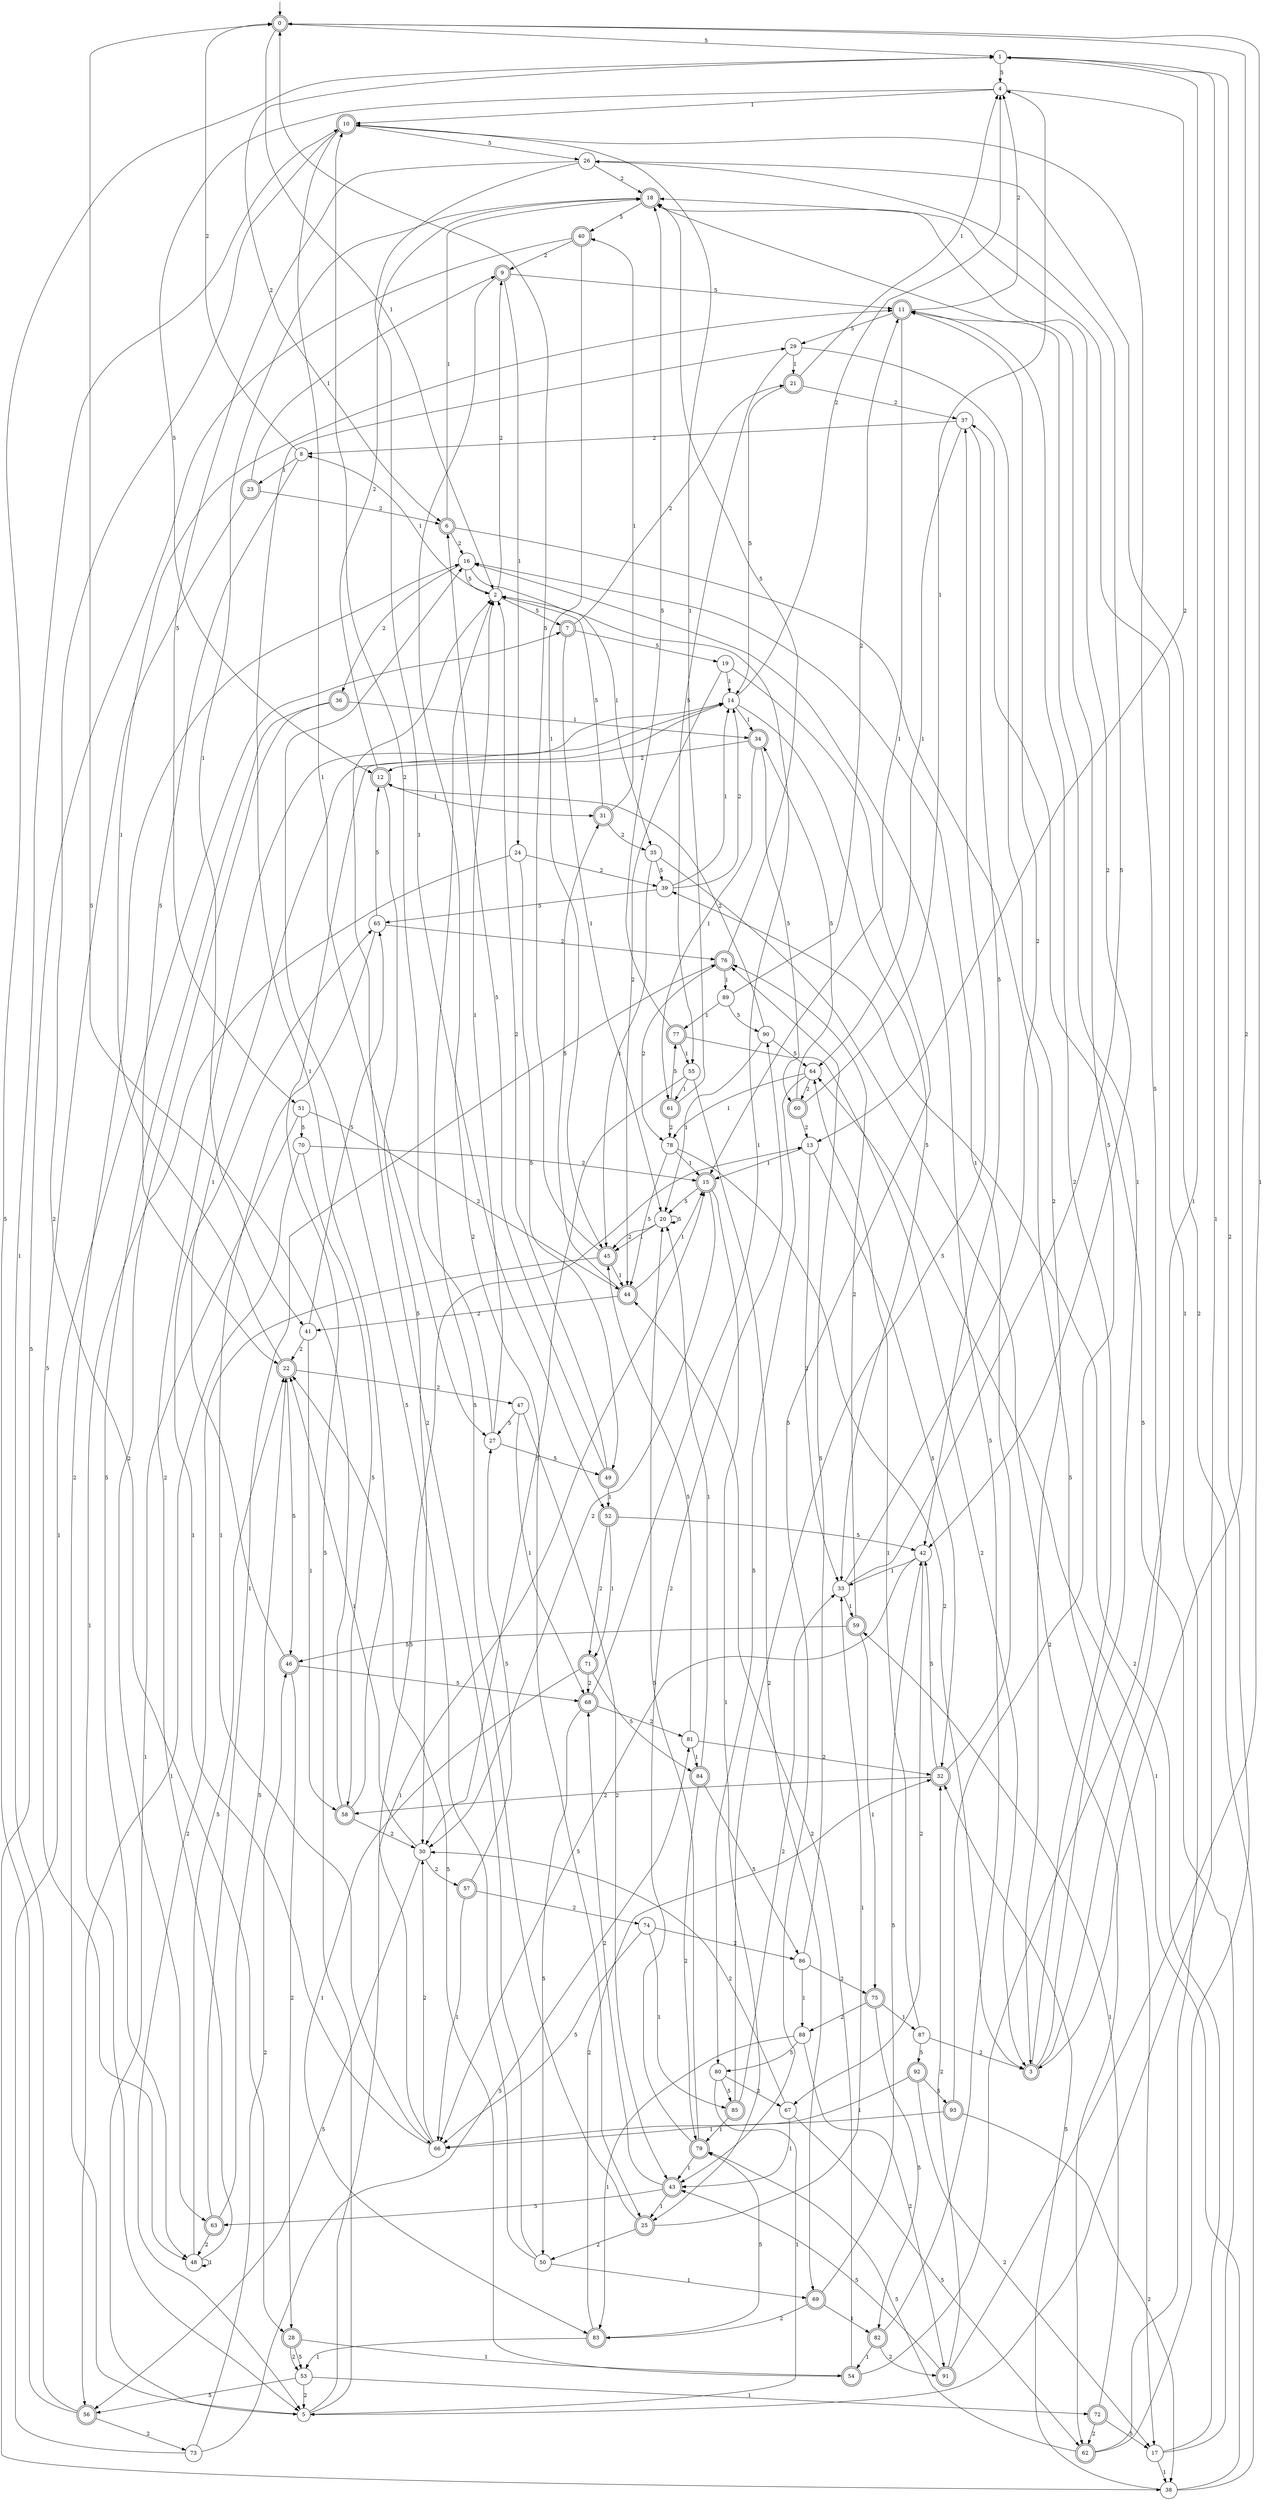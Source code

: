 digraph g {

	s0 [shape="doublecircle" label="0"];
	s1 [shape="circle" label="1"];
	s2 [shape="circle" label="2"];
	s3 [shape="doublecircle" label="3"];
	s4 [shape="circle" label="4"];
	s5 [shape="circle" label="5"];
	s6 [shape="doublecircle" label="6"];
	s7 [shape="doublecircle" label="7"];
	s8 [shape="circle" label="8"];
	s9 [shape="doublecircle" label="9"];
	s10 [shape="doublecircle" label="10"];
	s11 [shape="doublecircle" label="11"];
	s12 [shape="doublecircle" label="12"];
	s13 [shape="circle" label="13"];
	s14 [shape="circle" label="14"];
	s15 [shape="doublecircle" label="15"];
	s16 [shape="circle" label="16"];
	s17 [shape="circle" label="17"];
	s18 [shape="doublecircle" label="18"];
	s19 [shape="circle" label="19"];
	s20 [shape="circle" label="20"];
	s21 [shape="doublecircle" label="21"];
	s22 [shape="doublecircle" label="22"];
	s23 [shape="doublecircle" label="23"];
	s24 [shape="circle" label="24"];
	s25 [shape="doublecircle" label="25"];
	s26 [shape="circle" label="26"];
	s27 [shape="circle" label="27"];
	s28 [shape="doublecircle" label="28"];
	s29 [shape="circle" label="29"];
	s30 [shape="circle" label="30"];
	s31 [shape="doublecircle" label="31"];
	s32 [shape="doublecircle" label="32"];
	s33 [shape="circle" label="33"];
	s34 [shape="doublecircle" label="34"];
	s35 [shape="circle" label="35"];
	s36 [shape="doublecircle" label="36"];
	s37 [shape="circle" label="37"];
	s38 [shape="circle" label="38"];
	s39 [shape="circle" label="39"];
	s40 [shape="doublecircle" label="40"];
	s41 [shape="circle" label="41"];
	s42 [shape="circle" label="42"];
	s43 [shape="doublecircle" label="43"];
	s44 [shape="doublecircle" label="44"];
	s45 [shape="doublecircle" label="45"];
	s46 [shape="doublecircle" label="46"];
	s47 [shape="circle" label="47"];
	s48 [shape="circle" label="48"];
	s49 [shape="doublecircle" label="49"];
	s50 [shape="circle" label="50"];
	s51 [shape="circle" label="51"];
	s52 [shape="doublecircle" label="52"];
	s53 [shape="circle" label="53"];
	s54 [shape="doublecircle" label="54"];
	s55 [shape="circle" label="55"];
	s56 [shape="doublecircle" label="56"];
	s57 [shape="doublecircle" label="57"];
	s58 [shape="doublecircle" label="58"];
	s59 [shape="doublecircle" label="59"];
	s60 [shape="doublecircle" label="60"];
	s61 [shape="doublecircle" label="61"];
	s62 [shape="doublecircle" label="62"];
	s63 [shape="doublecircle" label="63"];
	s64 [shape="circle" label="64"];
	s65 [shape="circle" label="65"];
	s66 [shape="circle" label="66"];
	s67 [shape="circle" label="67"];
	s68 [shape="doublecircle" label="68"];
	s69 [shape="doublecircle" label="69"];
	s70 [shape="circle" label="70"];
	s71 [shape="doublecircle" label="71"];
	s72 [shape="doublecircle" label="72"];
	s73 [shape="circle" label="73"];
	s74 [shape="circle" label="74"];
	s75 [shape="doublecircle" label="75"];
	s76 [shape="doublecircle" label="76"];
	s77 [shape="doublecircle" label="77"];
	s78 [shape="circle" label="78"];
	s79 [shape="doublecircle" label="79"];
	s80 [shape="circle" label="80"];
	s81 [shape="circle" label="81"];
	s82 [shape="doublecircle" label="82"];
	s83 [shape="doublecircle" label="83"];
	s84 [shape="doublecircle" label="84"];
	s85 [shape="doublecircle" label="85"];
	s86 [shape="circle" label="86"];
	s87 [shape="circle" label="87"];
	s88 [shape="circle" label="88"];
	s89 [shape="circle" label="89"];
	s90 [shape="circle" label="90"];
	s91 [shape="doublecircle" label="91"];
	s92 [shape="doublecircle" label="92"];
	s93 [shape="doublecircle" label="93"];
	s0 -> s1 [label="5"];
	s0 -> s2 [label="1"];
	s0 -> s3 [label="2"];
	s1 -> s4 [label="5"];
	s1 -> s5 [label="1"];
	s1 -> s6 [label="2"];
	s2 -> s7 [label="5"];
	s2 -> s8 [label="1"];
	s2 -> s9 [label="2"];
	s3 -> s10 [label="5"];
	s3 -> s11 [label="1"];
	s3 -> s11 [label="2"];
	s4 -> s12 [label="5"];
	s4 -> s10 [label="1"];
	s4 -> s13 [label="2"];
	s5 -> s14 [label="5"];
	s5 -> s15 [label="1"];
	s5 -> s16 [label="2"];
	s6 -> s17 [label="5"];
	s6 -> s18 [label="1"];
	s6 -> s16 [label="2"];
	s7 -> s19 [label="5"];
	s7 -> s20 [label="1"];
	s7 -> s21 [label="2"];
	s8 -> s22 [label="5"];
	s8 -> s23 [label="1"];
	s8 -> s0 [label="2"];
	s9 -> s11 [label="5"];
	s9 -> s24 [label="1"];
	s9 -> s25 [label="2"];
	s10 -> s26 [label="5"];
	s10 -> s27 [label="1"];
	s10 -> s28 [label="2"];
	s11 -> s29 [label="5"];
	s11 -> s15 [label="1"];
	s11 -> s4 [label="2"];
	s12 -> s30 [label="5"];
	s12 -> s31 [label="1"];
	s12 -> s18 [label="2"];
	s13 -> s32 [label="5"];
	s13 -> s15 [label="1"];
	s13 -> s33 [label="2"];
	s14 -> s33 [label="5"];
	s14 -> s34 [label="1"];
	s14 -> s4 [label="2"];
	s15 -> s20 [label="5"];
	s15 -> s25 [label="1"];
	s15 -> s30 [label="2"];
	s16 -> s2 [label="5"];
	s16 -> s35 [label="1"];
	s16 -> s36 [label="2"];
	s17 -> s37 [label="5"];
	s17 -> s38 [label="1"];
	s17 -> s39 [label="2"];
	s18 -> s40 [label="5"];
	s18 -> s41 [label="1"];
	s18 -> s42 [label="2"];
	s19 -> s43 [label="5"];
	s19 -> s14 [label="1"];
	s19 -> s44 [label="2"];
	s20 -> s20 [label="5"];
	s20 -> s45 [label="1"];
	s20 -> s45 [label="2"];
	s21 -> s14 [label="5"];
	s21 -> s4 [label="1"];
	s21 -> s37 [label="2"];
	s22 -> s46 [label="5"];
	s22 -> s11 [label="1"];
	s22 -> s47 [label="2"];
	s23 -> s48 [label="5"];
	s23 -> s9 [label="1"];
	s23 -> s6 [label="2"];
	s24 -> s49 [label="5"];
	s24 -> s5 [label="1"];
	s24 -> s39 [label="2"];
	s25 -> s2 [label="5"];
	s25 -> s33 [label="1"];
	s25 -> s50 [label="2"];
	s26 -> s51 [label="5"];
	s26 -> s52 [label="1"];
	s26 -> s18 [label="2"];
	s27 -> s49 [label="5"];
	s27 -> s2 [label="1"];
	s27 -> s10 [label="2"];
	s28 -> s53 [label="5"];
	s28 -> s54 [label="1"];
	s28 -> s53 [label="2"];
	s29 -> s55 [label="5"];
	s29 -> s21 [label="1"];
	s29 -> s3 [label="2"];
	s30 -> s56 [label="5"];
	s30 -> s22 [label="1"];
	s30 -> s57 [label="2"];
	s31 -> s2 [label="5"];
	s31 -> s40 [label="1"];
	s31 -> s35 [label="2"];
	s32 -> s42 [label="5"];
	s32 -> s16 [label="1"];
	s32 -> s58 [label="2"];
	s33 -> s26 [label="5"];
	s33 -> s59 [label="1"];
	s33 -> s11 [label="2"];
	s34 -> s60 [label="5"];
	s34 -> s61 [label="1"];
	s34 -> s12 [label="2"];
	s35 -> s39 [label="5"];
	s35 -> s45 [label="1"];
	s35 -> s62 [label="2"];
	s36 -> s48 [label="5"];
	s36 -> s34 [label="1"];
	s36 -> s63 [label="2"];
	s37 -> s42 [label="5"];
	s37 -> s64 [label="1"];
	s37 -> s8 [label="2"];
	s38 -> s32 [label="5"];
	s38 -> s64 [label="1"];
	s38 -> s26 [label="2"];
	s39 -> s65 [label="5"];
	s39 -> s14 [label="1"];
	s39 -> s14 [label="2"];
	s40 -> s38 [label="5"];
	s40 -> s45 [label="1"];
	s40 -> s9 [label="2"];
	s41 -> s65 [label="5"];
	s41 -> s58 [label="1"];
	s41 -> s22 [label="2"];
	s42 -> s66 [label="5"];
	s42 -> s33 [label="1"];
	s42 -> s67 [label="2"];
	s43 -> s63 [label="5"];
	s43 -> s25 [label="1"];
	s43 -> s68 [label="2"];
	s44 -> s31 [label="5"];
	s44 -> s15 [label="1"];
	s44 -> s41 [label="2"];
	s45 -> s0 [label="5"];
	s45 -> s44 [label="1"];
	s45 -> s5 [label="2"];
	s46 -> s68 [label="5"];
	s46 -> s14 [label="1"];
	s46 -> s28 [label="2"];
	s47 -> s27 [label="5"];
	s47 -> s68 [label="1"];
	s47 -> s43 [label="2"];
	s48 -> s22 [label="5"];
	s48 -> s48 [label="1"];
	s48 -> s14 [label="2"];
	s49 -> s6 [label="5"];
	s49 -> s52 [label="1"];
	s49 -> s2 [label="2"];
	s50 -> s16 [label="5"];
	s50 -> s69 [label="1"];
	s50 -> s2 [label="2"];
	s51 -> s70 [label="5"];
	s51 -> s5 [label="1"];
	s51 -> s44 [label="2"];
	s52 -> s42 [label="5"];
	s52 -> s71 [label="1"];
	s52 -> s71 [label="2"];
	s53 -> s56 [label="5"];
	s53 -> s72 [label="1"];
	s53 -> s5 [label="2"];
	s54 -> s22 [label="5"];
	s54 -> s1 [label="1"];
	s54 -> s44 [label="2"];
	s55 -> s30 [label="5"];
	s55 -> s61 [label="1"];
	s55 -> s69 [label="2"];
	s56 -> s1 [label="5"];
	s56 -> s10 [label="1"];
	s56 -> s73 [label="2"];
	s57 -> s27 [label="5"];
	s57 -> s66 [label="1"];
	s57 -> s74 [label="2"];
	s58 -> s0 [label="5"];
	s58 -> s29 [label="1"];
	s58 -> s30 [label="2"];
	s59 -> s46 [label="5"];
	s59 -> s75 [label="1"];
	s59 -> s76 [label="2"];
	s60 -> s34 [label="5"];
	s60 -> s4 [label="1"];
	s60 -> s13 [label="2"];
	s61 -> s77 [label="5"];
	s61 -> s10 [label="1"];
	s61 -> s78 [label="2"];
	s62 -> s79 [label="5"];
	s62 -> s18 [label="1"];
	s62 -> s1 [label="2"];
	s63 -> s22 [label="5"];
	s63 -> s76 [label="1"];
	s63 -> s48 [label="2"];
	s64 -> s80 [label="5"];
	s64 -> s78 [label="1"];
	s64 -> s60 [label="2"];
	s65 -> s12 [label="5"];
	s65 -> s66 [label="1"];
	s65 -> s76 [label="2"];
	s66 -> s13 [label="5"];
	s66 -> s65 [label="1"];
	s66 -> s30 [label="2"];
	s67 -> s62 [label="5"];
	s67 -> s43 [label="1"];
	s67 -> s30 [label="2"];
	s68 -> s50 [label="5"];
	s68 -> s2 [label="1"];
	s68 -> s81 [label="2"];
	s69 -> s42 [label="5"];
	s69 -> s82 [label="1"];
	s69 -> s83 [label="2"];
	s70 -> s58 [label="5"];
	s70 -> s56 [label="1"];
	s70 -> s15 [label="2"];
	s71 -> s84 [label="5"];
	s71 -> s83 [label="1"];
	s71 -> s68 [label="2"];
	s72 -> s17 [label="5"];
	s72 -> s59 [label="1"];
	s72 -> s62 [label="2"];
	s73 -> s81 [label="5"];
	s73 -> s7 [label="1"];
	s73 -> s46 [label="2"];
	s74 -> s66 [label="5"];
	s74 -> s85 [label="1"];
	s74 -> s86 [label="2"];
	s75 -> s82 [label="5"];
	s75 -> s87 [label="1"];
	s75 -> s88 [label="2"];
	s76 -> s18 [label="5"];
	s76 -> s89 [label="1"];
	s76 -> s78 [label="2"];
	s77 -> s18 [label="5"];
	s77 -> s55 [label="1"];
	s77 -> s3 [label="2"];
	s78 -> s44 [label="5"];
	s78 -> s15 [label="1"];
	s78 -> s3 [label="2"];
	s79 -> s20 [label="5"];
	s79 -> s43 [label="1"];
	s79 -> s90 [label="2"];
	s80 -> s85 [label="5"];
	s80 -> s5 [label="1"];
	s80 -> s67 [label="2"];
	s81 -> s45 [label="5"];
	s81 -> s84 [label="1"];
	s81 -> s32 [label="2"];
	s82 -> s16 [label="5"];
	s82 -> s54 [label="1"];
	s82 -> s91 [label="2"];
	s83 -> s79 [label="5"];
	s83 -> s53 [label="1"];
	s83 -> s32 [label="2"];
	s84 -> s86 [label="5"];
	s84 -> s20 [label="1"];
	s84 -> s79 [label="2"];
	s85 -> s37 [label="5"];
	s85 -> s79 [label="1"];
	s85 -> s33 [label="2"];
	s86 -> s76 [label="5"];
	s86 -> s88 [label="1"];
	s86 -> s75 [label="2"];
	s87 -> s92 [label="5"];
	s87 -> s64 [label="1"];
	s87 -> s3 [label="2"];
	s88 -> s80 [label="5"];
	s88 -> s83 [label="1"];
	s88 -> s91 [label="2"];
	s89 -> s90 [label="5"];
	s89 -> s77 [label="1"];
	s89 -> s11 [label="2"];
	s90 -> s64 [label="5"];
	s90 -> s20 [label="1"];
	s90 -> s12 [label="2"];
	s91 -> s43 [label="5"];
	s91 -> s0 [label="1"];
	s91 -> s32 [label="2"];
	s92 -> s93 [label="5"];
	s92 -> s66 [label="1"];
	s92 -> s17 [label="2"];
	s93 -> s18 [label="5"];
	s93 -> s66 [label="1"];
	s93 -> s38 [label="2"];

__start0 [label="" shape="none" width="0" height="0"];
__start0 -> s0;

}
